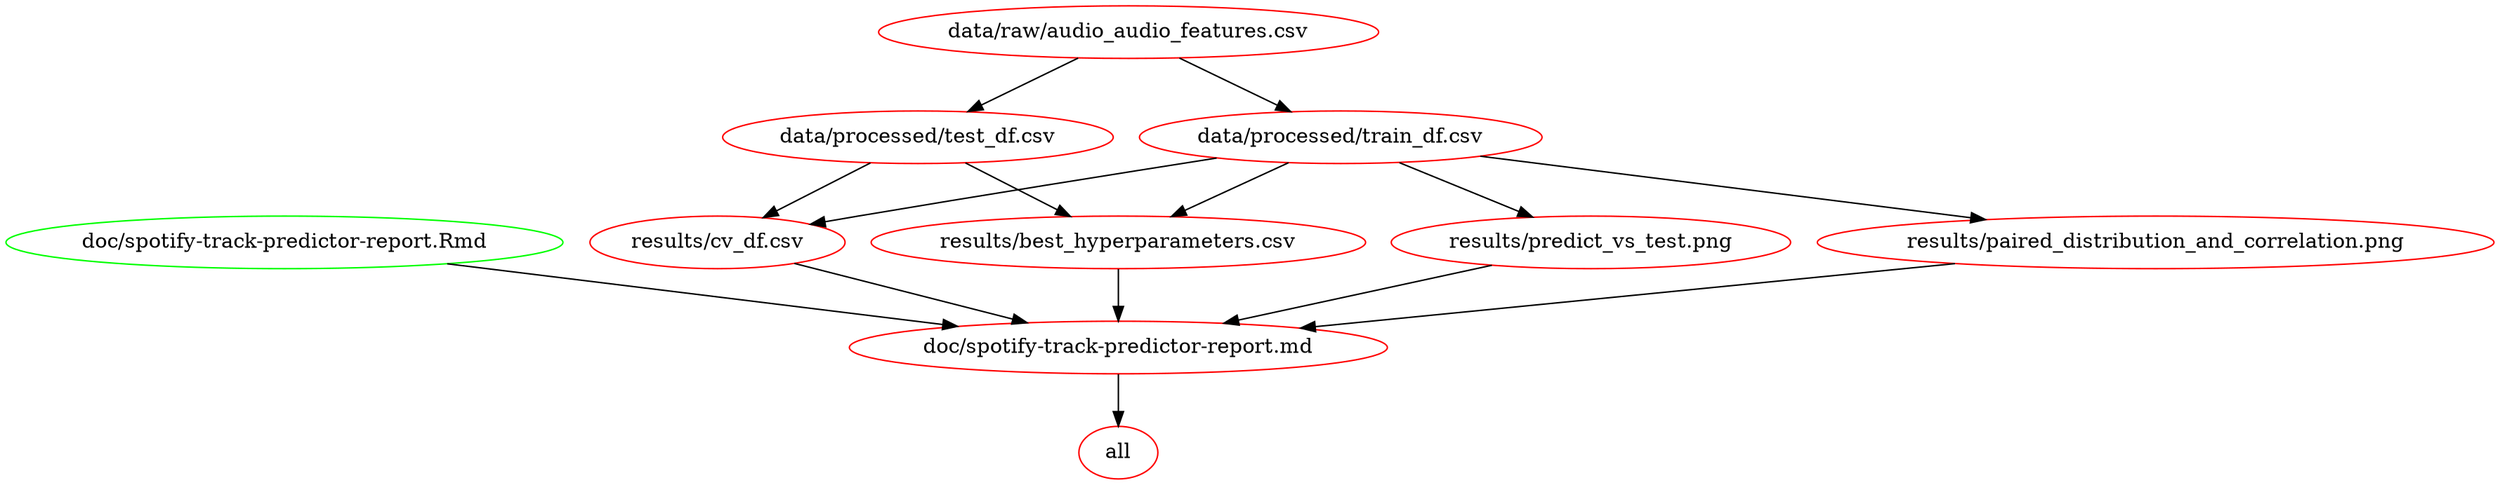 digraph G {
n2[label="all", color="red"];
n10[label="data/processed/test_df.csv", color="red"];
n6[label="data/processed/train_df.csv", color="red"];
n7[label="data/raw/audio_audio_features.csv", color="red"];
n4[label="doc/spotify-track-predictor-report.Rmd", color="green"];
n3[label="doc/spotify-track-predictor-report.md", color="red"];
n9[label="results/best_hyperparameters.csv", color="red"];
n11[label="results/cv_df.csv", color="red"];
n5[label="results/paired_distribution_and_correlation.png", color="red"];
n8[label="results/predict_vs_test.png", color="red"];
n3 -> n2 ; 
n7 -> n10 ; 
n7 -> n6 ; 
n4 -> n3 ; 
n9 -> n3 ; 
n11 -> n3 ; 
n5 -> n3 ; 
n8 -> n3 ; 
n10 -> n9 ; 
n6 -> n9 ; 
n10 -> n11 ; 
n6 -> n11 ; 
n6 -> n5 ; 
n6 -> n8 ; 
}
